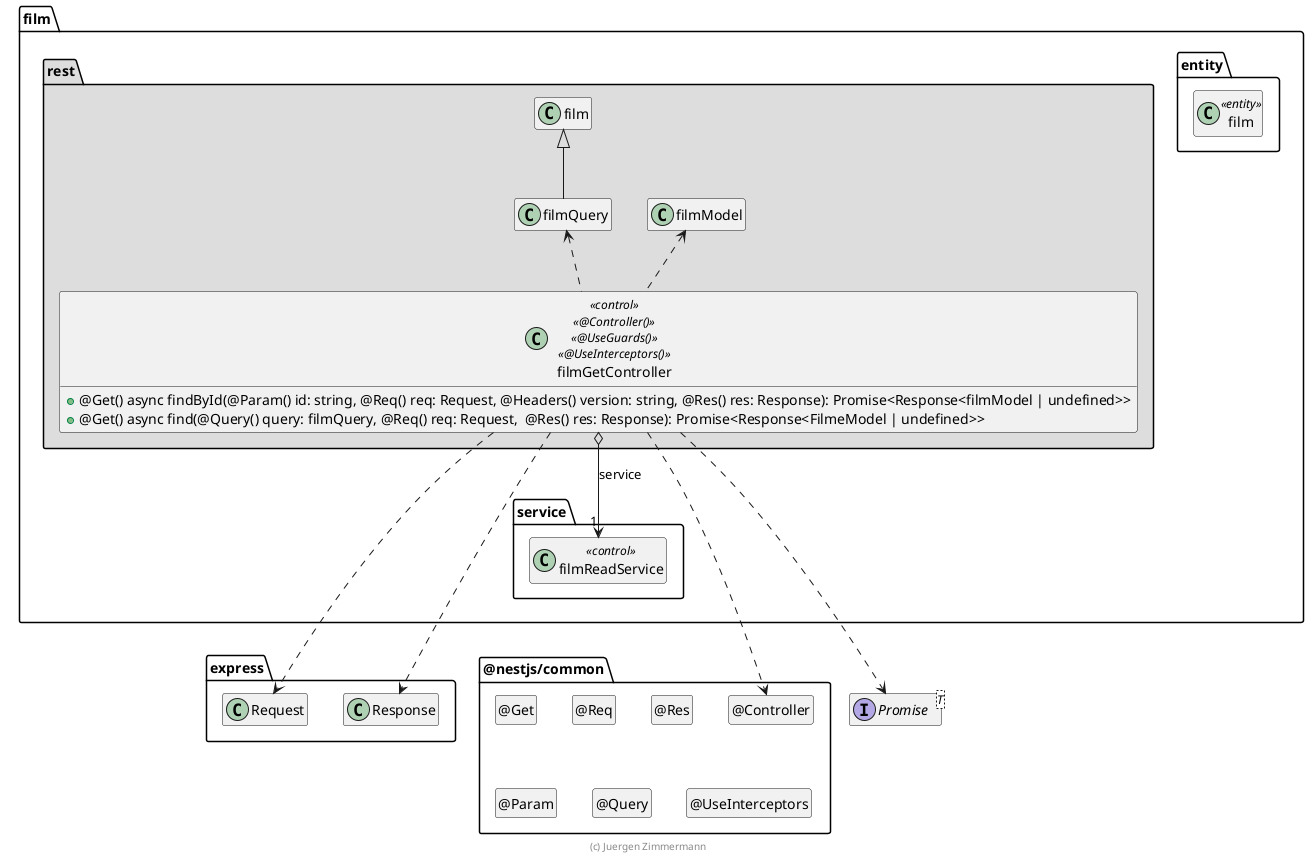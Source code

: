 ' Copyright (C) 2019 - present Juergen Zimmermann, Hochschule Karlsruhe
'
' This program is free software: you can redistribute it and/or modify
' it under the terms of the GNU General Public License as published by
' the Free Software Foundation, either version 3 of the License, or
' (at your option) any later version.
'
' This program is distributed in the hope that it will be useful,
' but WITHOUT ANY WARRANTY; without even the implied warranty of
' MERCHANTABILITY or FITNESS FOR A PARTICULAR PURPOSE.  See the
' GNU General Public License for more details.
'
' You should have received a copy of the GNU General Public License
' along with this program.  If not, see <https://www.gnu.org/licenses/>.

' Preview durch <Alt>d

@startuml Controller-Klasse

interface Promise<T>

package @nestjs/common {
  class "@Controller" as Controller
  hide Controller circle

  class "@Get" as Get
  hide Get circle

  class "@Req" as Req
  hide Req circle

  class "@Res" as Res
  hide Res circle

  class "@Param" as Param
  hide Param circle

  class "@Query" as Query
  hide Query circle

  class "@UseInterceptors" as UseInterceptors
  hide UseInterceptors circle
}

package express {
  class Request
  class Response

  Response .[hidden].> Controller
}

package film {
  package entity #FFFFFF {
    class film <<entity>>

    film .[hidden].> Promise
    film .[hidden].> Request
  }

  package service {
    class filmReadService << control >>
  }

  package rest #DDDDDD {
    filmQuery -up-|> film

    class filmGetController << control >> << @Controller() >> << @UseGuards() >> << @UseInterceptors() >> {
      + @Get() async findById(@Param() id: string, @Req() req: Request, @Headers() version: string, @Res() res: Response): Promise<Response<filmModel | undefined>>
      + @Get() async find(@Query() query: filmQuery, @Req() req: Request,  @Res() res: Response): Promise<Response<FilmeModel | undefined>>
    }

    filmGetController o--> "1" filmReadService : service

    filmGetController ..> Controller
    filmGetController ..> Request
    filmGetController ..> Response
    filmGetController ..> Promise
    filmGetController .up.> filmModel
    filmGetController .up.> filmQuery

    filmReadService .[hidden].> Request
    filmReadService .[hidden].> Promise
    Response .right[hidden].> Controller
  }
}

hide empty members

footer (c) Juergen Zimmermann

@enduml
